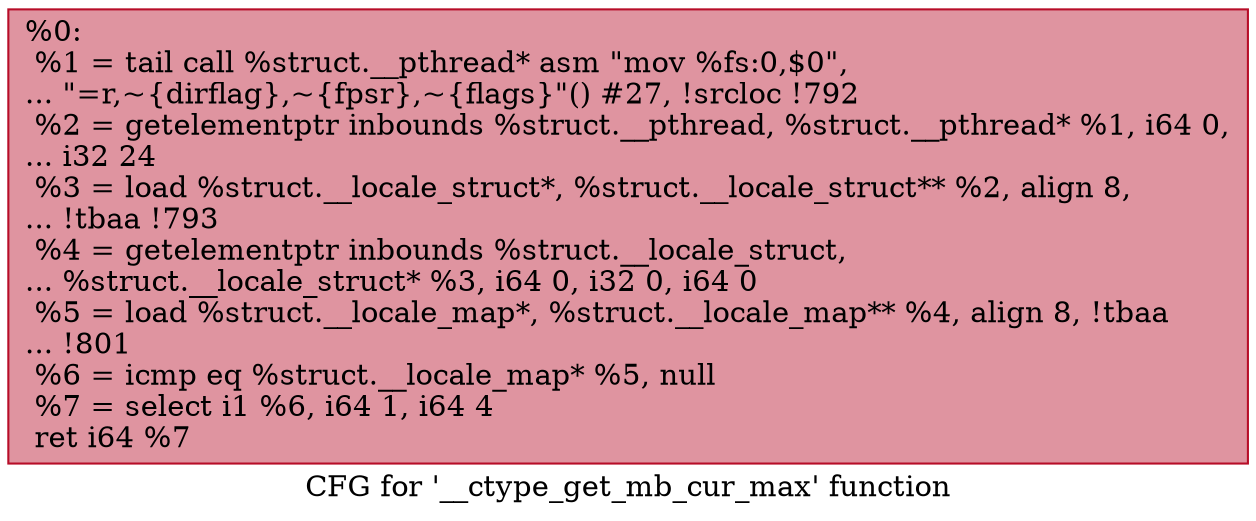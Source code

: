 digraph "CFG for '__ctype_get_mb_cur_max' function" {
	label="CFG for '__ctype_get_mb_cur_max' function";

	Node0x250c460 [shape=record,color="#b70d28ff", style=filled, fillcolor="#b70d2870",label="{%0:\l  %1 = tail call %struct.__pthread* asm \"mov %fs:0,$0\",\l... \"=r,~\{dirflag\},~\{fpsr\},~\{flags\}\"() #27, !srcloc !792\l  %2 = getelementptr inbounds %struct.__pthread, %struct.__pthread* %1, i64 0,\l... i32 24\l  %3 = load %struct.__locale_struct*, %struct.__locale_struct** %2, align 8,\l... !tbaa !793\l  %4 = getelementptr inbounds %struct.__locale_struct,\l... %struct.__locale_struct* %3, i64 0, i32 0, i64 0\l  %5 = load %struct.__locale_map*, %struct.__locale_map** %4, align 8, !tbaa\l... !801\l  %6 = icmp eq %struct.__locale_map* %5, null\l  %7 = select i1 %6, i64 1, i64 4\l  ret i64 %7\l}"];
}
